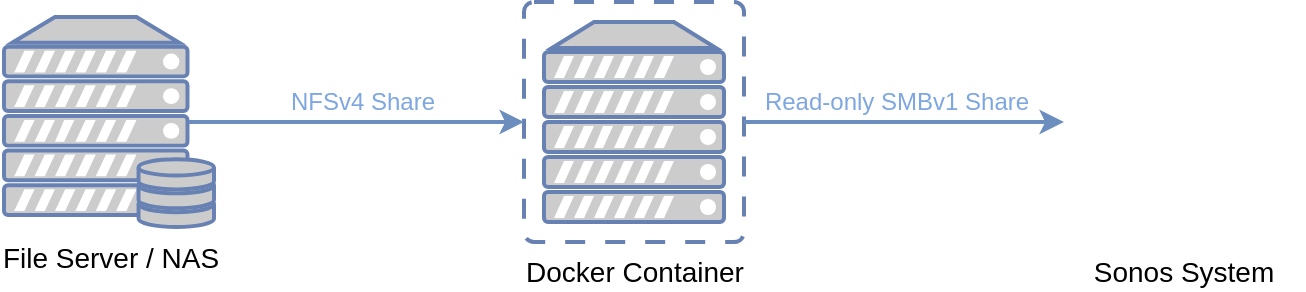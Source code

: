 <mxfile version="14.2.7" type="embed"><diagram id="UseraWou8fRGs_6Jgssd" name="Page-1"><mxGraphModel dx="1175" dy="663" grid="1" gridSize="10" guides="1" tooltips="1" connect="1" arrows="1" fold="1" page="1" pageScale="1" pageWidth="850" pageHeight="1100" math="0" shadow="0"><root><mxCell id="0"/><mxCell id="1" parent="0"/><mxCell id="2" value="File Server / NAS" style="verticalAlign=top;verticalLabelPosition=bottom;labelPosition=center;align=center;html=1;outlineConnect=0;fillColor=#CCCCCC;strokeColor=#6881B3;gradientColor=none;gradientDirection=north;strokeWidth=2;shape=mxgraph.networks.server_storage;fontSize=14;" vertex="1" parent="1"><mxGeometry x="40" y="47.5" width="105" height="105" as="geometry"/></mxCell><mxCell id="3" value="Docker Container" style="verticalAlign=top;verticalLabelPosition=bottom;labelPosition=center;align=center;html=1;outlineConnect=0;fillColor=#CCCCCC;strokeColor=#6881B3;gradientColor=none;gradientDirection=north;strokeWidth=2;shape=mxgraph.networks.virtual_server;fontSize=14;" vertex="1" parent="1"><mxGeometry x="300" y="40" width="110" height="120" as="geometry"/></mxCell><mxCell id="6" value="Sonos System" style="shape=image;imageAspect=0;verticalLabelPosition=bottom;verticalAlign=top;image=https://assets.sonos.com/care/kb/images/FAQ4786/sonos-s2.svg;fontSize=14;" vertex="1" parent="1"><mxGeometry x="570" y="40" width="120" height="120" as="geometry"/></mxCell><mxCell id="7" value="" style="endArrow=classic;html=1;exitX=0.88;exitY=0.5;exitDx=0;exitDy=0;exitPerimeter=0;entryX=0;entryY=0.5;entryDx=0;entryDy=0;entryPerimeter=0;strokeWidth=2;fillColor=#dae8fc;strokeColor=#6c8ebf;" edge="1" parent="1" source="2" target="3"><mxGeometry width="50" height="50" relative="1" as="geometry"><mxPoint x="410" y="130" as="sourcePoint"/><mxPoint x="460" y="80" as="targetPoint"/></mxGeometry></mxCell><mxCell id="9" value="NFSv4 Share" style="edgeLabel;html=1;align=center;verticalAlign=middle;resizable=0;points=[];fontSize=12;fontColor=#7EA6E0;" vertex="1" connectable="0" parent="7"><mxGeometry x="0.026" relative="1" as="geometry"><mxPoint y="-10" as="offset"/></mxGeometry></mxCell><mxCell id="8" value="" style="endArrow=classic;html=1;entryX=0;entryY=0.5;entryDx=0;entryDy=0;exitX=1;exitY=0.5;exitDx=0;exitDy=0;exitPerimeter=0;strokeWidth=2;fillColor=#dae8fc;strokeColor=#6c8ebf;fontSize=12;" edge="1" parent="1" source="3" target="6"><mxGeometry width="50" height="50" relative="1" as="geometry"><mxPoint x="410" y="130" as="sourcePoint"/><mxPoint x="460" y="80" as="targetPoint"/></mxGeometry></mxCell><mxCell id="12" value="Read-only SMBv1 Share" style="edgeLabel;html=1;align=center;verticalAlign=middle;resizable=0;points=[];fontSize=12;fontColor=#7EA6E0;" vertex="1" connectable="0" parent="8"><mxGeometry x="-0.05" y="2" relative="1" as="geometry"><mxPoint y="-8" as="offset"/></mxGeometry></mxCell></root></mxGraphModel></diagram></mxfile>
